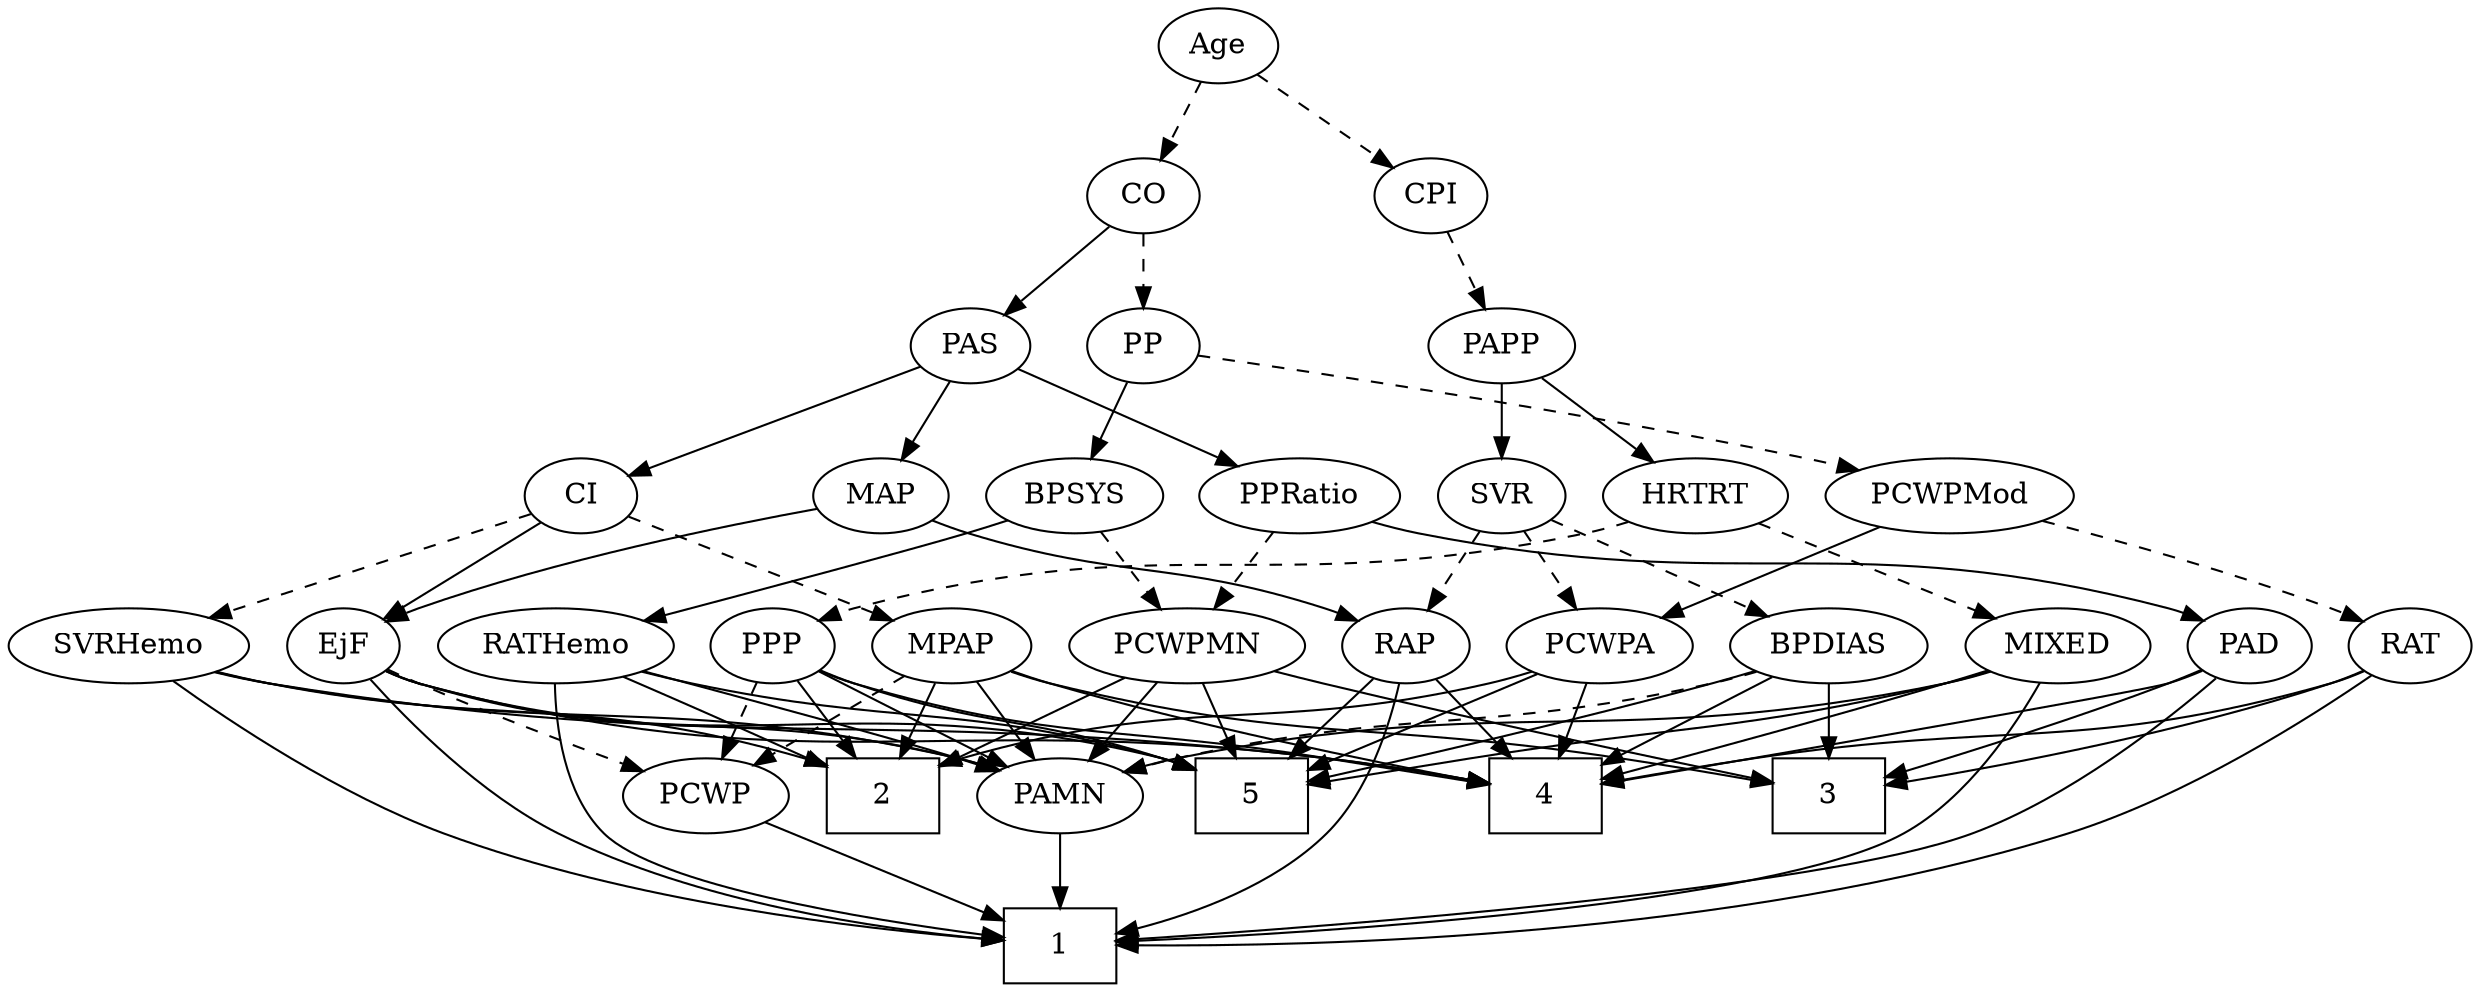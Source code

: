 strict digraph {
	graph [bb="0,0,1091,468"];
	node [label="\N"];
	1	[height=0.5,
		pos="411.6,18",
		shape=box,
		width=0.75];
	2	[height=0.5,
		pos="638.6,90",
		shape=box,
		width=0.75];
	3	[height=0.5,
		pos="182.6,90",
		shape=box,
		width=0.75];
	4	[height=0.5,
		pos="466.6,90",
		shape=box,
		width=0.75];
	5	[height=0.5,
		pos="734.6,90",
		shape=box,
		width=0.75];
	Age	[height=0.5,
		pos="491.6,450",
		width=0.75];
	CO	[height=0.5,
		pos="455.6,378",
		width=0.75];
	Age -> CO	[pos="e,463.9,395.15 483.25,432.76 478.89,424.28 473.45,413.71 468.56,404.2",
		style=dashed];
	CPI	[height=0.5,
		pos="579.6,378",
		width=0.75];
	Age -> CPI	[pos="e,562.98,392.22 508.56,435.5 521.67,425.08 540.01,410.49 554.77,398.75",
		style=dashed];
	EjF	[height=0.5,
		pos="380.6,162",
		width=0.75];
	EjF -> 1	[pos="e,408.02,36.075 384.54,143.83 386.91,133.46 389.96,119.98 392.6,108 397.15,87.299 402.15,63.853 405.88,46.224",
		style=solid];
	EjF -> 4	[pos="e,445.49,108.18 397.18,147.5 408.58,138.23 424.02,125.66 437.45,114.73",
		style=solid];
	EjF -> 5	[pos="e,707.31,99.586 401.11,150.01 406.07,147.72 411.43,145.54 416.6,144 527.54,110.9 561.3,131.84 674.6,108 682.11,106.42 690.07,104.41 \
697.64,102.33",
		style=solid];
	PAMN	[height=0.5,
		pos="547.6,90",
		width=1.011];
	EjF -> PAMN	[pos="e,519.81,101.72 401.83,150.73 406.66,148.46 411.79,146.11 416.6,144 447.88,130.3 483.88,115.82 510.22,105.47",
		style=solid];
	PCWP	[height=0.5,
		pos="348.6,90",
		width=0.97491];
	EjF -> PCWP	[pos="e,356.35,107.96 373.01,144.41 369.28,136.25 364.7,126.22 360.51,117.07",
		style=dashed];
	RAP	[height=0.5,
		pos="847.6,162",
		width=0.77632];
	RAP -> 1	[pos="e,438.67,20.565 838.55,144.72 826.13,124.08 801.76,89.109 770.6,72 715.63,41.823 529.08,26.531 448.82,21.221",
		style=solid];
	RAP -> 4	[pos="e,493.76,104.94 826.51,149.93 821.42,147.65 815.91,145.49 810.6,144 681.01,107.64 637.15,144.13 503.54,107.7",
		style=solid];
	RAP -> 5	[pos="e,761.8,107.85 828.17,148.97 812.37,139.18 789.65,125.11 770.56,113.28",
		style=solid];
	MIXED	[height=0.5,
		pos="933.6,162",
		width=1.1193];
	MIXED -> 1	[pos="e,438.88,18.388 916.76,145.42 893.49,124.86 849.26,89.272 804.6,72 680.92,24.172 520.87,18.312 449.2,18.342",
		style=solid];
	MIXED -> 4	[pos="e,493.74,105.01 904.39,149.59 897.95,147.43 891.11,145.41 884.6,144 721.21,108.5 669.09,151.35 503.76,107.72",
		style=solid];
	MIXED -> 5	[pos="e,761.77,100.56 902.94,150.22 867.51,137.75 809.24,117.26 771.4,103.94",
		style=solid];
	MIXED -> PAMN	[pos="e,576.75,101.04 904.09,149.66 897.73,147.53 891,145.5 884.6,144 761.59,115.14 726.08,134.76 602.6,108 597.42,106.88 592.03,105.49 \
586.73,104",
		style=solid];
	MPAP	[height=0.5,
		pos="182.6,162",
		width=0.97491];
	MPAP -> 2	[pos="e,611.22,102.42 208.75,149.57 214.54,147.41 220.7,145.4 226.6,144 385.62,106.2 433.3,144.63 592.6,108 595.57,107.32 598.61,106.49 \
601.65,105.58",
		style=solid];
	MPAP -> 3	[pos="e,182.6,108.1 182.6,143.7 182.6,135.98 182.6,126.71 182.6,118.11",
		style=solid];
	MPAP -> 4	[pos="e,439.55,97.297 209.36,149.9 215,147.78 220.95,145.69 226.6,144 298.91,122.33 318.92,124.45 392.6,108 404.64,105.31 417.76,102.32 \
429.57,99.599",
		style=solid];
	MPAP -> PAMN	[pos="e,520.79,102.28 208.79,149.71 214.57,147.55 220.72,145.49 226.6,144 346.48,113.49 382.6,138.06 502.6,108 505.41,107.3 508.28,106.47 \
511.15,105.57",
		style=solid];
	MPAP -> PCWP	[pos="e,322.42,102.04 208.9,149.91 237.07,138.03 281.93,119.11 313.19,105.93",
		style=dashed];
	BPSYS	[height=0.5,
		pos="787.6,234",
		width=1.0471];
	RATHemo	[height=0.5,
		pos="1041.6,162",
		width=1.3721];
	BPSYS -> RATHemo	[pos="e,1004.2,173.88 819.73,224.43 858.41,214.07 925.33,196.03 982.6,180 986.41,178.93 990.37,177.81 994.34,176.69",
		style=solid];
	PCWPMN	[height=0.5,
		pos="649.6,162",
		width=1.3902];
	BPSYS -> PCWPMN	[pos="e,677.25,177.02 762.61,220.32 741.35,209.54 710.53,193.91 686.44,181.69",
		style=dashed];
	PAD	[height=0.5,
		pos="28.597,162",
		width=0.79437];
	PAD -> 1	[pos="e,384.51,18.479 39.179,145.22 53.795,124.79 82.18,89.695 115.6,72 200.29,27.153 315.73,19.371 374.26,18.557",
		style=solid];
	PAD -> 3	[pos="e,155.36,103.38 51.321,150.67 76.31,139.31 116.82,120.9 146.23,107.53",
		style=solid];
	PAD -> 4	[pos="e,439.34,98.058 50.274,149.92 55.505,147.63 61.157,145.48 66.597,144 207.27,105.78 248.88,132.36 392.6,108 404.66,105.96 417.7,103.16 \
429.43,100.42",
		style=solid];
	PAS	[height=0.5,
		pos="371.6,306",
		width=0.75];
	CO -> PAS	[pos="e,387.74,320.46 439.4,363.5 426.97,353.14 409.61,338.67 395.57,326.97",
		style=solid];
	PP	[height=0.5,
		pos="455.6,306",
		width=0.75];
	CO -> PP	[pos="e,455.6,324.1 455.6,359.7 455.6,351.98 455.6,342.71 455.6,334.11",
		style=dashed];
	MAP	[height=0.5,
		pos="530.6,234",
		width=0.84854];
	PAS -> MAP	[pos="e,506.86,245.45 393.71,295.27 420.58,283.44 466.18,263.36 497.31,249.66",
		style=solid];
	PPRatio	[height=0.5,
		pos="247.6,234",
		width=1.1013];
	PAS -> PPRatio	[pos="e,271.72,248.62 351.67,293.75 332.54,282.95 303.28,266.44 280.66,253.66",
		style=solid];
	CI	[height=0.5,
		pos="332.6,234",
		width=0.75];
	PAS -> CI	[pos="e,341.59,251.15 362.55,288.76 357.78,280.19 351.82,269.49 346.47,259.9",
		style=solid];
	PAMN -> 1	[pos="e,438.97,33.091 523.28,76.485 502.37,65.723 471.91,50.042 448.08,37.776",
		style=solid];
	RATHemo -> 1	[pos="e,438.84,19.355 1016.8,146.4 981.14,126.14 912.67,89.95 849.6,72 705.36,30.953 525.55,21.691 448.95,19.605",
		style=solid];
	RATHemo -> 2	[pos="e,665.87,99.66 1005.3,149.59 997.85,147.52 990.01,145.53 982.6,144 857.99,118.31 823.27,133.41 698.6,108 691.07,106.47 683.11,104.48 \
675.54,102.4",
		style=solid];
	RATHemo -> 5	[pos="e,761.9,96.185 1004.6,149.9 997.31,147.85 989.73,145.79 982.6,144 908.39,125.4 820.67,107.64 771.97,98.139",
		style=solid];
	RATHemo -> PAMN	[pos="e,576.43,101.13 1005.7,149.49 998.1,147.4 990.14,145.43 982.6,144 815.93,112.38 768.96,141.22 602.6,108 597.21,106.92 591.59,105.52 \
586.1,103.99",
		style=solid];
	PAPP	[height=0.5,
		pos="606.6,306",
		width=0.88464];
	CPI -> PAPP	[pos="e,600.06,323.96 586,360.41 589.11,352.34 592.93,342.43 596.43,333.35",
		style=dashed];
	RAT	[height=0.5,
		pos="102.6,162",
		width=0.75827];
	RAT -> 1	[pos="e,384.45,21.399 106.19,144.01 111.44,123.63 123.21,89.944 146.6,72 181.86,44.943 310.06,28.907 374.33,22.397",
		style=solid];
	RAT -> 3	[pos="e,163.15,108.02 118.4,147.17 128.94,137.95 143.06,125.6 155.37,114.82",
		style=solid];
	RAT -> 4	[pos="e,439.3,97.855 123.12,150.02 128.07,147.73 133.43,145.55 138.6,144 247.82,111.29 280.49,128.78 392.6,108 404.63,105.77 417.66,102.92 \
429.39,100.2",
		style=solid];
	SVR	[height=0.5,
		pos="606.6,234",
		width=0.77632];
	SVR -> RAP	[pos="e,826,173.88 628.19,222.12 633.17,219.89 638.5,217.7 643.6,216 715.63,192.01 738.56,203.99 810.6,180 812.51,179.36 814.45,178.66 \
816.4,177.91",
		style=dashed];
	PCWPA	[height=0.5,
		pos="759.6,162",
		width=1.1555];
	SVR -> PCWPA	[pos="e,731.93,175.62 628.9,222.74 633.74,220.52 638.84,218.18 643.6,216 670.02,203.9 699.84,190.27 722.63,179.87",
		style=dashed];
	BPDIAS	[height=0.5,
		pos="467.6,162",
		width=1.1735];
	SVR -> BPDIAS	[pos="e,494.03,176.31 585.18,222.22 563.34,211.22 529.08,193.96 503.16,180.91",
		style=dashed];
	PCWPMod	[height=0.5,
		pos="429.6,234",
		width=1.4443];
	PCWPMod -> RAT	[pos="e,123.13,173.93 391.37,221.61 383.86,219.58 376.01,217.61 368.6,216 267.48,194.07 237.5,210.4 138.6,180 136.66,179.41 134.7,178.73 \
132.75,177.99",
		style=dashed];
	PCWPMod -> PCWPA	[pos="e,728.81,174.13 467.84,221.66 475.35,219.63 483.19,217.64 490.6,216 586.48,194.79 613.27,203.6 708.6,180 712.01,179.16 715.52,178.19 \
719.02,177.16",
		style=solid];
	PCWPA -> 2	[pos="e,665.83,106.76 735.69,147.17 718.25,137.08 694.31,123.23 674.57,111.81",
		style=solid];
	PCWPA -> 4	[pos="e,493.81,104.77 728.53,149.83 722,147.71 715.11,145.65 708.6,144 621.56,122.02 593.13,135.12 503.55,107.83",
		style=solid];
	PCWPA -> 5	[pos="e,740.77,108.28 753.55,144.05 750.73,136.18 747.32,126.62 744.17,117.79",
		style=solid];
	PCWPMN -> 2	[pos="e,641.29,108.1 646.88,143.7 645.67,135.98 644.21,126.71 642.86,118.11",
		style=solid];
	PCWPMN -> 3	[pos="e,209.72,94.884 613.31,149.59 605.85,147.51 598.01,145.52 590.6,144 465.11,118.19 431.6,124.84 304.6,108 276.16,104.23 244.02,99.742 \
219.88,96.325",
		style=solid];
	PCWPMN -> 5	[pos="e,713.9,108.04 668.89,145.12 679.89,136.05 693.9,124.51 706.15,114.42",
		style=solid];
	PCWPMN -> PAMN	[pos="e,567.95,104.97 627.46,145.81 612.54,135.57 592.68,121.94 576.51,110.84",
		style=solid];
	SVRHemo	[height=0.5,
		pos="285.6,162",
		width=1.3902];
	SVRHemo -> 1	[pos="e,384.46,25.254 285.02,143.76 285.25,124.36 288.41,92.834 304.6,72 321.96,49.656 351.23,36.072 374.77,28.258",
		style=solid];
	SVRHemo -> 2	[pos="e,611.16,102.2 322.22,149.61 329.59,147.56 337.3,145.57 344.6,144 453.47,120.53 484.66,135.46 592.6,108 595.56,107.25 598.59,106.37 \
601.61,105.42",
		style=solid];
	SVRHemo -> 4	[pos="e,439.38,101.53 318.38,148.32 349.76,136.18 397.06,117.89 429.74,105.25",
		style=solid];
	SVRHemo -> PAMN	[pos="e,520.2,102.03 322.96,149.89 330.13,147.86 337.58,145.81 344.6,144 414.34,126.02 433.64,128.78 502.6,108 505.21,107.21 507.88,106.35 \
510.56,105.45",
		style=solid];
	BPDIAS -> 3	[pos="e,209.84,96.258 435.92,149.9 429.55,147.82 422.89,145.76 416.6,144 347.78,124.79 266.13,107.53 219.74,98.228",
		style=solid];
	BPDIAS -> 4	[pos="e,466.84,108.1 467.35,143.7 467.24,135.98 467.11,126.71 466.98,118.11",
		style=solid];
	BPDIAS -> 5	[pos="e,707.49,98.985 499.28,149.92 505.65,147.84 512.31,145.77 518.6,144 587.09,124.73 605.68,125.7 674.6,108 682.11,106.07 690.11,103.89 \
697.74,101.75",
		style=solid];
	BPDIAS -> PAMN	[pos="e,530.44,106.01 485.35,145.46 496.38,135.82 510.71,123.28 522.84,112.66",
		style=dashed];
	MAP -> EjF	[pos="e,401.91,173.09 507,222.08 483.93,211.39 447.82,194.63 416.6,180 414.81,179.16 412.98,178.3 411.13,177.43",
		style=solid];
	MAP -> RAP	[pos="e,826.47,173.94 553.32,221.9 558.57,219.68 564.2,217.55 569.6,216 673.69,186.1 706.8,210.92 810.6,180 812.74,179.36 814.93,178.62 \
817.1,177.81",
		style=solid];
	PP -> BPSYS	[pos="e,759.63,246.2 481.84,300.73 542.78,290.71 692.42,265.54 741.6,252 744.37,251.24 747.21,250.38 750.05,249.47",
		style=solid];
	PP -> PCWPMod	[pos="e,435.9,251.96 449.44,288.41 446.44,280.34 442.76,270.43 439.39,261.35",
		style=dashed];
	PPP	[height=0.5,
		pos="554.6,162",
		width=0.75];
	PPP -> 2	[pos="e,617.98,108.18 570.79,147.5 581.93,138.23 597.01,125.66 610.12,114.73",
		style=solid];
	PPP -> 4	[pos="e,488.2,108.18 537.63,147.5 525.86,138.14 509.87,125.42 496.04,114.42",
		style=solid];
	PPP -> 5	[pos="e,707.52,100.16 575.78,150.62 580.61,148.35 585.75,146.03 590.6,144 626.53,128.94 668.41,113.79 697.71,103.57",
		style=solid];
	PPP -> PAMN	[pos="e,549.31,108.1 552.87,143.7 552.1,135.98 551.17,126.71 550.31,118.11",
		style=solid];
	PPP -> PCWP	[pos="e,379.13,99.135 533.49,150.43 528.65,148.18 523.49,145.91 518.6,144 475.08,127.04 423.71,111.63 388.92,101.86",
		style=dashed];
	PPRatio -> PAD	[pos="e,50.894,173.58 213.79,224.57 177.1,215.09 116.99,198.55 66.597,180 64.503,179.23 62.362,178.4 60.214,177.53",
		style=solid];
	PPRatio -> PCWPMN	[pos="e,613.31,174.43 276.84,221.72 283.27,219.56 290.11,217.51 296.6,216 424.84,186.26 461.61,206.31 590.6,180 594.77,179.15 599.07,178.15 \
603.37,177.07",
		style=dashed];
	PCWP -> 1	[pos="e,395.88,36.461 362.58,73.465 370.36,64.82 380.23,53.852 389.07,44.028",
		style=solid];
	CI -> EjF	[pos="e,369.75,178.82 343.49,217.12 349.57,208.26 357.26,197.04 364.06,187.12",
		style=solid];
	CI -> MPAP	[pos="e,207.97,174.74 311.29,222.91 306.46,220.63 301.35,218.23 296.6,216 269.97,203.52 239.78,189.5 217.17,179.01",
		style=dashed];
	CI -> SVRHemo	[pos="e,296.88,179.8 321.93,217.12 316.21,208.59 309.02,197.89 302.55,188.25",
		style=dashed];
	PAPP -> SVR	[pos="e,606.6,252.1 606.6,287.7 606.6,279.98 606.6,270.71 606.6,262.11",
		style=solid];
	HRTRT	[height=0.5,
		pos="692.6,234",
		width=1.1013];
	PAPP -> HRTRT	[pos="e,674.03,250.11 624,290.83 636.03,281.04 652.27,267.83 665.92,256.71",
		style=solid];
	HRTRT -> MIXED	[pos="e,903.41,173.94 722.41,221.95 728.4,219.87 734.67,217.79 740.6,216 803.76,196.97 821.37,198.83 884.6,180 887.57,179.12 890.62,178.16 \
893.68,177.17",
		style=dashed];
	HRTRT -> PPP	[pos="e,575.58,173.64 666.96,220 643.71,208.2 609.39,190.79 584.81,178.32",
		style=dashed];
}

